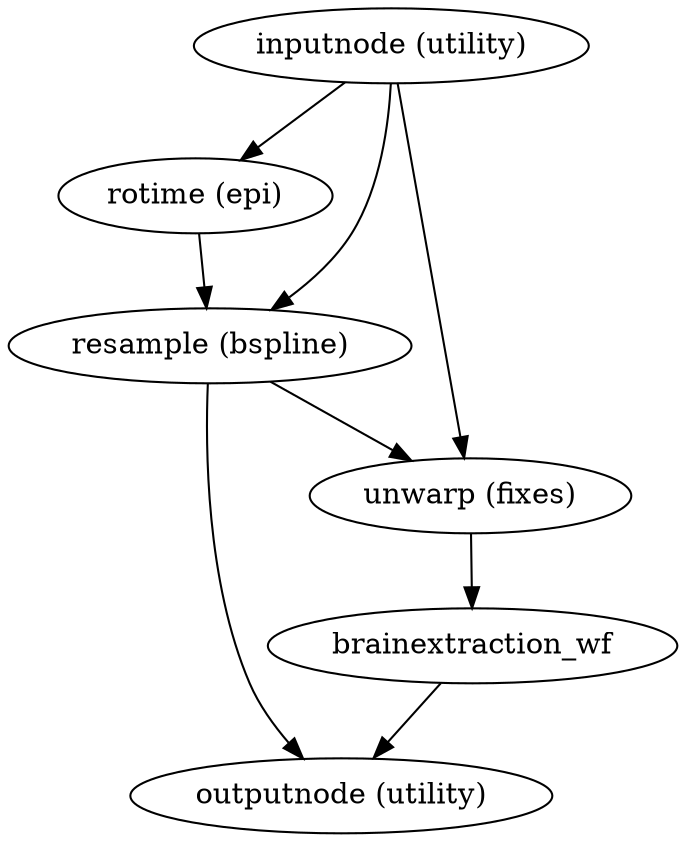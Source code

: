 strict digraph  {
"inputnode (utility)";
"rotime (epi)";
"resample (bspline)";
"unwarp (fixes)";
"outputnode (utility)";
brainextraction_wf;
"inputnode (utility)" -> "rotime (epi)";
"inputnode (utility)" -> "resample (bspline)";
"inputnode (utility)" -> "unwarp (fixes)";
"rotime (epi)" -> "resample (bspline)";
"resample (bspline)" -> "unwarp (fixes)";
"resample (bspline)" -> "outputnode (utility)";
"unwarp (fixes)" -> brainextraction_wf;
brainextraction_wf -> "outputnode (utility)";
}
